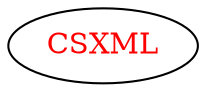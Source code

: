 digraph dependencyGraph {
 concentrate=true;
 ranksep="2.0";
 rankdir="LR"; 
 splines="ortho";
"CSXML" [fontcolor="red"];
}